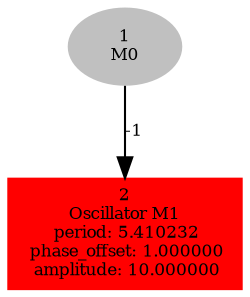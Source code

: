  digraph g{ forcelabels=true;
1[label=<1<BR/>M0>,color="grey",style=filled,fontsize=8];
2 [label=<2<BR />Oscillator M1<BR /> period: 5.410232<BR /> phase_offset: 1.000000<BR /> amplitude: 10.000000>, shape=box,color=red,style=filled,fontsize=8];1 -> 2[label="-1 ",fontsize="8"];
 }
